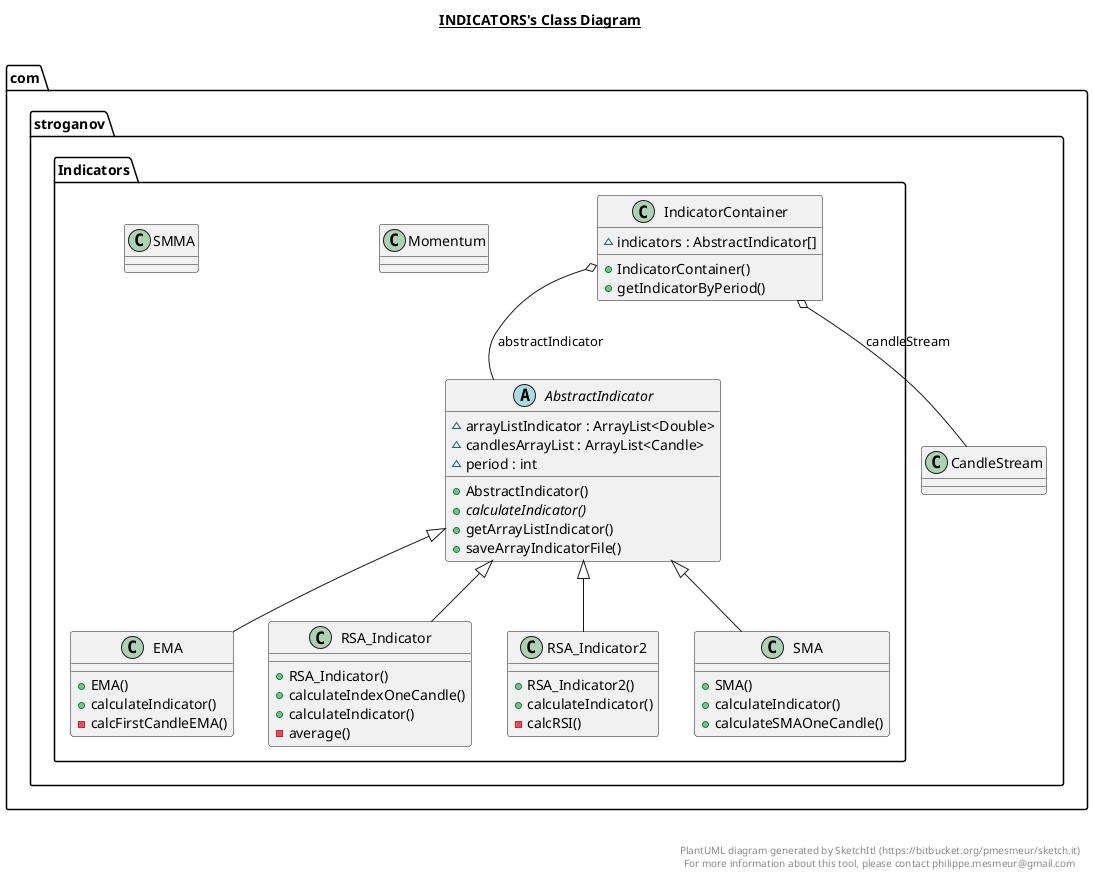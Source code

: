 @startuml

title __INDICATORS's Class Diagram__\n

  namespace com.stroganov {
    namespace Indicators {
      abstract class com.stroganov.Indicators.AbstractIndicator {
          ~ arrayListIndicator : ArrayList<Double>
          ~ candlesArrayList : ArrayList<Candle>
          ~ period : int
          + AbstractIndicator()
          {abstract} + calculateIndicator()
          + getArrayListIndicator()
          + saveArrayIndicatorFile()
      }
    }
  }
  

  namespace com.stroganov {
    namespace Indicators {
      class com.stroganov.Indicators.EMA {
          + EMA()
          + calculateIndicator()
          - calcFirstCandleEMA()
      }
    }
  }
  

  namespace com.stroganov {
    namespace Indicators {
      class com.stroganov.Indicators.IndicatorContainer {
          ~ indicators : AbstractIndicator[]
          + IndicatorContainer()
          + getIndicatorByPeriod()
      }
    }
  }
  

  namespace com.stroganov {
    namespace Indicators {
      class com.stroganov.Indicators.Momentum {
      }
    }
  }
  

  namespace com.stroganov {
    namespace Indicators {
      class com.stroganov.Indicators.RSA_Indicator {
          + RSA_Indicator()
          + calculateIndexOneCandle()
          + calculateIndicator()
          - average()
      }
    }
  }
  

  namespace com.stroganov {
    namespace Indicators {
      class com.stroganov.Indicators.RSA_Indicator2 {
          + RSA_Indicator2()
          + calculateIndicator()
          - calcRSI()
      }
    }
  }
  

  namespace com.stroganov {
    namespace Indicators {
      class com.stroganov.Indicators.SMA {
          + SMA()
          + calculateIndicator()
          + calculateSMAOneCandle()
      }
    }
  }
  

  namespace com.stroganov {
    namespace Indicators {
      class com.stroganov.Indicators.SMMA {
      }
    }
  }
  

  com.stroganov.Indicators.EMA -up-|> com.stroganov.Indicators.AbstractIndicator
  com.stroganov.Indicators.IndicatorContainer o-- com.stroganov.Indicators.AbstractIndicator : abstractIndicator
  com.stroganov.Indicators.IndicatorContainer o-- com.stroganov.CandleStream : candleStream
  com.stroganov.Indicators.RSA_Indicator -up-|> com.stroganov.Indicators.AbstractIndicator
  com.stroganov.Indicators.RSA_Indicator2 -up-|> com.stroganov.Indicators.AbstractIndicator
  com.stroganov.Indicators.SMA -up-|> com.stroganov.Indicators.AbstractIndicator


right footer


PlantUML diagram generated by SketchIt! (https://bitbucket.org/pmesmeur/sketch.it)
For more information about this tool, please contact philippe.mesmeur@gmail.com
endfooter

@enduml
